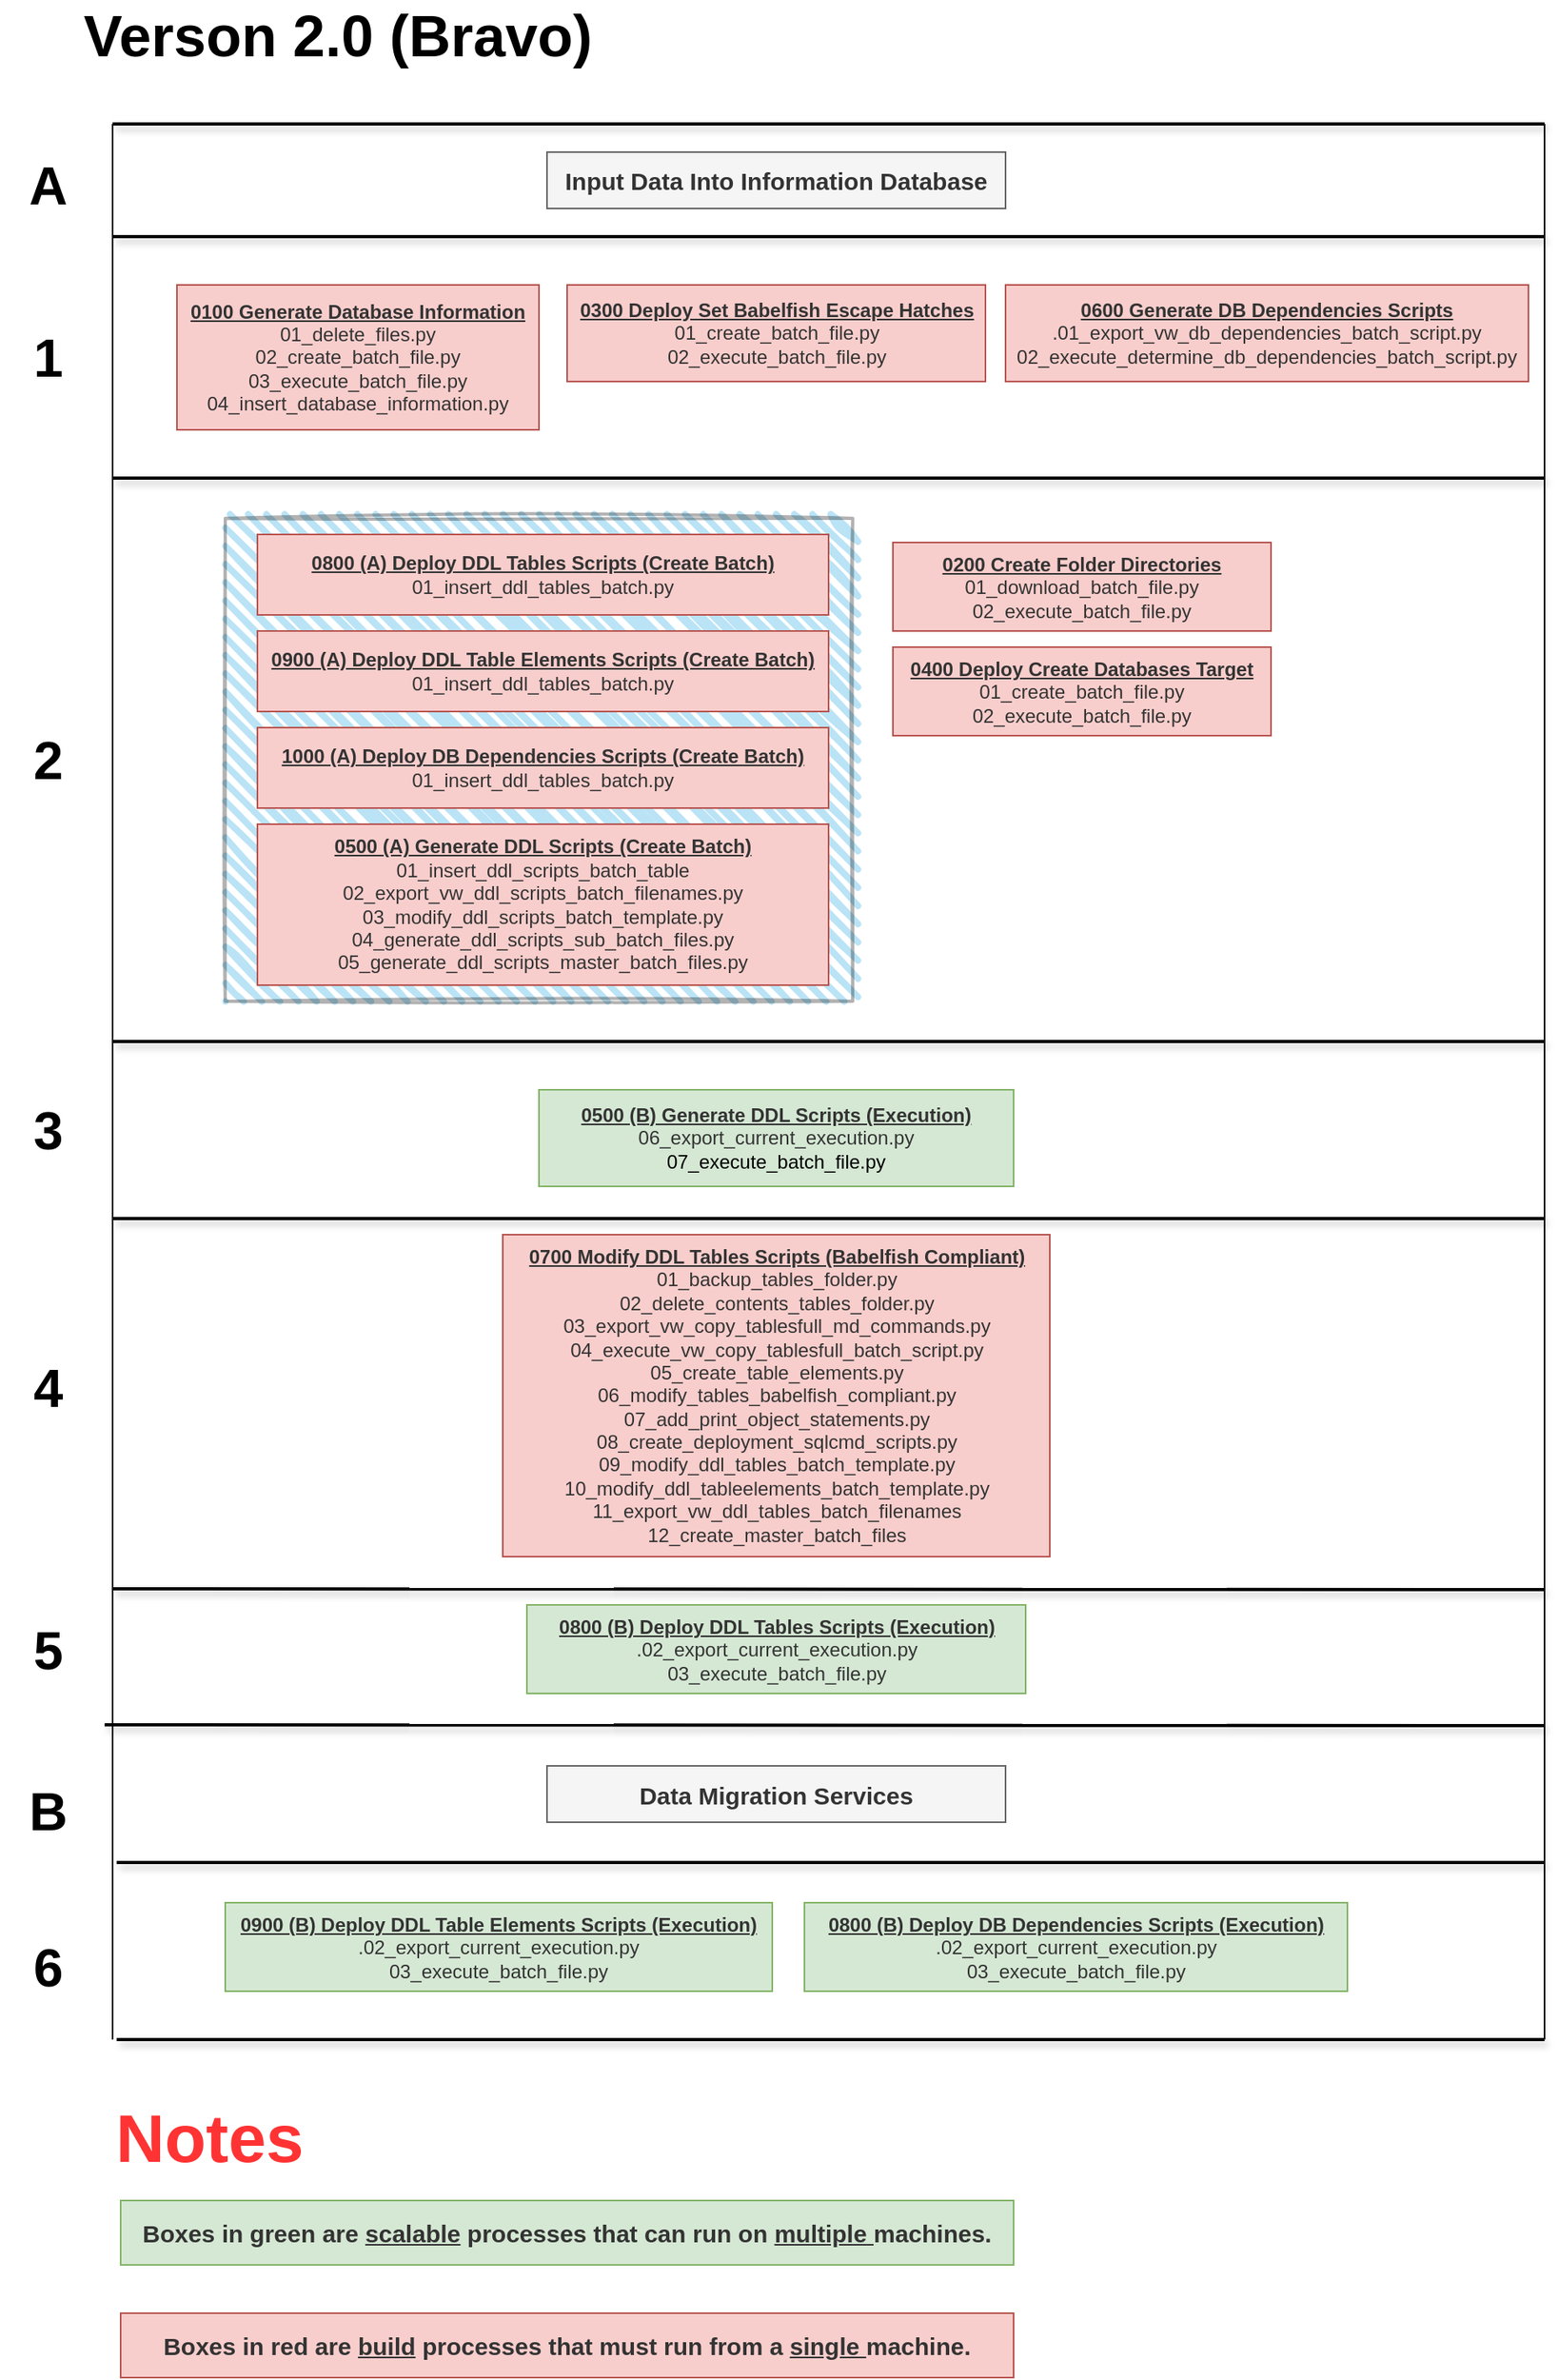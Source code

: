 <mxfile version="24.6.3" type="github">
  <diagram name="Page-1" id="sKITD_88z1vJ94t6zKOO">
    <mxGraphModel dx="1663" dy="1634" grid="1" gridSize="10" guides="1" tooltips="1" connect="1" arrows="1" fold="1" page="1" pageScale="1" pageWidth="850" pageHeight="1100" math="0" shadow="0">
      <root>
        <mxCell id="0" />
        <mxCell id="1" parent="0" />
        <mxCell id="L2tcZBJ_wmMgp3oUzWPe-24" value="" style="rounded=0;whiteSpace=wrap;html=1;strokeWidth=2;fillWeight=4;hachureGap=8;hachureAngle=45;fillColor=#1ba1e2;sketch=1;curveFitting=1;jiggle=2;opacity=30;" vertex="1" parent="1">
          <mxGeometry x="130" y="255" width="390" height="300" as="geometry" />
        </mxCell>
        <mxCell id="syWPXiomNhrmmpA-TFZg-3" value="&lt;span style=&quot;color: rgb(51, 51, 51);&quot;&gt;&lt;b&gt;&lt;u&gt;0100 Generate Database Information&lt;/u&gt;&lt;/b&gt;&lt;/span&gt;&lt;div&gt;&lt;div&gt;&lt;font color=&quot;#333333&quot;&gt;01_delete_files.py&lt;/font&gt;&lt;/div&gt;&lt;div&gt;&lt;font color=&quot;#333333&quot;&gt;02_create_batch_file.py&lt;/font&gt;&lt;/div&gt;&lt;div&gt;&lt;font color=&quot;#333333&quot;&gt;03_execute_batch_file.py&lt;/font&gt;&lt;/div&gt;&lt;div&gt;&lt;font color=&quot;#333333&quot;&gt;04_insert_database_information.py&lt;/font&gt;&lt;/div&gt;&lt;/div&gt;" style="rounded=0;whiteSpace=wrap;html=1;fillColor=#f8cecc;strokeColor=#b85450;" parent="1" vertex="1">
          <mxGeometry x="100" y="110" width="225" height="90" as="geometry" />
        </mxCell>
        <mxCell id="syWPXiomNhrmmpA-TFZg-4" value="&lt;span style=&quot;color: rgb(51, 51, 51);&quot;&gt;&lt;b&gt;&lt;font style=&quot;font-size: 15px;&quot;&gt;Input Data Into Information Database&lt;/font&gt;&lt;/b&gt;&lt;/span&gt;" style="rounded=0;whiteSpace=wrap;html=1;points=[[0,0,0,0,0],[0,0.25,0,0,0],[0,0.5,0,0,0],[0,0.75,0,0,0],[0,1,0,0,0],[0.25,0,0,0,0],[0.25,1,0,0,0],[0.5,0,0,0,0],[0.5,1,0,0,0],[0.75,0,0,0,0],[0.75,1,0,0,0],[1,0,0,0,0],[1,0.25,0,0,0],[1,0.5,0,0,0],[1,0.75,0,0,0],[1,1,0,0,0]];fillColor=#f5f5f5;fontColor=#333333;strokeColor=#666666;" parent="1" vertex="1">
          <mxGeometry x="330" y="27.5" width="285" height="35" as="geometry" />
        </mxCell>
        <mxCell id="syWPXiomNhrmmpA-TFZg-5" value="&lt;span style=&quot;color: rgb(51, 51, 51);&quot;&gt;&lt;b&gt;&lt;u&gt;0500 (A) Generate DDL Scripts (Create Batch)&lt;/u&gt;&lt;/b&gt;&lt;/span&gt;&lt;div&gt;&lt;font color=&quot;#333333&quot;&gt;01_insert_ddl_scripts_batch_table&lt;/font&gt;&lt;br&gt;&lt;/div&gt;&lt;div&gt;&lt;span style=&quot;background-color: initial;&quot;&gt;&lt;font color=&quot;#333333&quot;&gt;02_export_vw_ddl_scripts_batch_filenames&lt;/font&gt;&lt;/span&gt;&lt;font color=&quot;#333333&quot;&gt;.py&lt;br&gt;&lt;/font&gt;&lt;/div&gt;&lt;div&gt;&lt;span style=&quot;background-color: initial;&quot;&gt;&lt;font color=&quot;#333333&quot;&gt;03_modify_ddl_scripts_batch_template&lt;/font&gt;&lt;/span&gt;&lt;font color=&quot;#333333&quot;&gt;.py&lt;br&gt;&lt;/font&gt;&lt;/div&gt;&lt;div&gt;&lt;span style=&quot;background-color: initial;&quot;&gt;&lt;font style=&quot;&quot; color=&quot;#333333&quot;&gt;04_generate_ddl_scripts_sub_batch_files&lt;/font&gt;&lt;/span&gt;&lt;font style=&quot;&quot; color=&quot;#333333&quot;&gt;.py&lt;/font&gt;&lt;/div&gt;&lt;div&gt;&lt;font style=&quot;&quot; color=&quot;#333333&quot;&gt;05_generate_ddl_scripts_master_batch_files.py&lt;/font&gt;&lt;/div&gt;" style="rounded=0;whiteSpace=wrap;html=1;fillColor=#f8cecc;strokeColor=#b85450;" parent="1" vertex="1">
          <mxGeometry x="150" y="445" width="355" height="100" as="geometry" />
        </mxCell>
        <mxCell id="syWPXiomNhrmmpA-TFZg-6" value="&lt;span style=&quot;color: rgb(51, 51, 51);&quot;&gt;&lt;u style=&quot;&quot;&gt;&lt;b&gt;0500 (B) Generate DDL Scripts (Execution)&lt;br&gt;&lt;/b&gt;&lt;/u&gt;&lt;/span&gt;&lt;div&gt;&lt;span style=&quot;background-color: initial;&quot;&gt;&lt;font color=&quot;#333333&quot;&gt;06_export_current_execution&lt;/font&gt;&lt;/span&gt;&lt;font color=&quot;#333333&quot;&gt;.py&lt;br&gt;&lt;/font&gt;07_execute_batch_file.py&lt;/div&gt;" style="rounded=0;whiteSpace=wrap;html=1;fillColor=#d5e8d4;strokeColor=#82b366;" parent="1" vertex="1">
          <mxGeometry x="325" y="610" width="295" height="60" as="geometry" />
        </mxCell>
        <mxCell id="syWPXiomNhrmmpA-TFZg-8" value="&lt;span style=&quot;color: rgb(51, 51, 51);&quot;&gt;&lt;b&gt;&lt;u&gt;0300 Deploy Set Babelfish Escape Hatches&lt;/u&gt;&lt;/b&gt;&lt;/span&gt;&lt;div&gt;&lt;div&gt;&lt;font color=&quot;#333333&quot;&gt;01_create_batch_file.py&lt;/font&gt;&lt;/div&gt;&lt;div&gt;&lt;font color=&quot;#333333&quot;&gt;02_execute_batch_file.py&lt;/font&gt;&lt;/div&gt;&lt;/div&gt;" style="rounded=0;whiteSpace=wrap;html=1;fillColor=#f8cecc;strokeColor=#b85450;" parent="1" vertex="1">
          <mxGeometry x="342.5" y="110" width="260" height="60" as="geometry" />
        </mxCell>
        <mxCell id="syWPXiomNhrmmpA-TFZg-9" value="&lt;span style=&quot;color: rgb(51, 51, 51);&quot;&gt;&lt;b&gt;&lt;u&gt;0700 Modify DDL Tables Scripts (Babelfish Compliant)&lt;/u&gt;&lt;/b&gt;&lt;/span&gt;&lt;div&gt;&lt;div&gt;&lt;font color=&quot;#333333&quot;&gt;01_backup_tables_folder.py&lt;/font&gt;&lt;/div&gt;&lt;div&gt;&lt;font color=&quot;#333333&quot;&gt;02_delete_contents_tables_folder.py&lt;/font&gt;&lt;/div&gt;&lt;div&gt;&lt;font color=&quot;#333333&quot;&gt;03_export_vw_copy_tablesfull_md_commands.py&lt;/font&gt;&lt;/div&gt;&lt;div&gt;&lt;font color=&quot;#333333&quot;&gt;04_execute_vw_copy_tablesfull_batch_script.py&lt;/font&gt;&lt;/div&gt;&lt;div&gt;&lt;font color=&quot;#333333&quot;&gt;05_create_table_elements.py&lt;/font&gt;&lt;/div&gt;&lt;div&gt;&lt;font color=&quot;#333333&quot;&gt;06_modify_tables_babelfish_compliant.py&lt;/font&gt;&lt;/div&gt;&lt;div&gt;&lt;span style=&quot;background-color: initial;&quot;&gt;&lt;font color=&quot;#333333&quot;&gt;07_add_print_object_statements&lt;/font&gt;&lt;/span&gt;&lt;font color=&quot;#333333&quot;&gt;.py&lt;/font&gt;&lt;/div&gt;&lt;div&gt;&lt;span style=&quot;background-color: initial;&quot;&gt;&lt;font color=&quot;#333333&quot;&gt;08_create_deployment_sqlcmd_scripts&lt;/font&gt;&lt;/span&gt;&lt;font color=&quot;#333333&quot;&gt;.py&lt;/font&gt;&lt;/div&gt;&lt;div&gt;&lt;span style=&quot;background-color: initial;&quot;&gt;&lt;font color=&quot;#333333&quot;&gt;09_modify_ddl_tables_batch_template&lt;/font&gt;&lt;/span&gt;&lt;font color=&quot;#333333&quot;&gt;.py&lt;/font&gt;&lt;/div&gt;&lt;div&gt;&lt;span style=&quot;background-color: initial;&quot;&gt;&lt;font color=&quot;#333333&quot;&gt;10_modify_ddl_tableelements_batch_template&lt;/font&gt;&lt;/span&gt;&lt;span style=&quot;color: rgb(51, 51, 51); background-color: initial;&quot;&gt;.py&lt;/span&gt;&lt;/div&gt;&lt;/div&gt;&lt;div&gt;&lt;span style=&quot;background-color: initial;&quot;&gt;&lt;font color=&quot;#333333&quot;&gt;11_export_vw_ddl_tables_batch_filenames&lt;/font&gt;&lt;br&gt;&lt;/span&gt;&lt;/div&gt;&lt;div&gt;&lt;span style=&quot;background-color: initial;&quot;&gt;&lt;font color=&quot;#333333&quot;&gt;12_create_master_batch_files&lt;br&gt;&lt;/font&gt;&lt;/span&gt;&lt;/div&gt;" style="rounded=0;whiteSpace=wrap;html=1;fillColor=#f8cecc;strokeColor=#b85450;" parent="1" vertex="1">
          <mxGeometry x="302.5" y="700" width="340" height="200" as="geometry" />
        </mxCell>
        <mxCell id="syWPXiomNhrmmpA-TFZg-11" value="&lt;span style=&quot;color: rgb(51, 51, 51);&quot;&gt;&lt;b&gt;&lt;u&gt;0800 (A) Deploy DDL Tables Scripts (Create Batch)&lt;/u&gt;&lt;/b&gt;&lt;/span&gt;&lt;div&gt;&lt;font color=&quot;#333333&quot;&gt;01_insert_ddl_tables_batch.py&lt;/font&gt;&lt;br&gt;&lt;/div&gt;" style="rounded=0;whiteSpace=wrap;html=1;fillColor=#f8cecc;strokeColor=#b85450;" parent="1" vertex="1">
          <mxGeometry x="150" y="265" width="355" height="50" as="geometry" />
        </mxCell>
        <mxCell id="syWPXiomNhrmmpA-TFZg-51" value="" style="endArrow=none;html=1;rounded=0;strokeWidth=2;shadow=1;" parent="1" edge="1">
          <mxGeometry width="50" height="50" relative="1" as="geometry">
            <mxPoint x="60" y="80" as="sourcePoint" />
            <mxPoint x="950" y="80" as="targetPoint" />
          </mxGeometry>
        </mxCell>
        <mxCell id="syWPXiomNhrmmpA-TFZg-63" value="&lt;font style=&quot;font-size: 33px;&quot;&gt;&lt;b&gt;A&lt;/b&gt;&lt;/font&gt;" style="text;html=1;align=center;verticalAlign=middle;whiteSpace=wrap;rounded=0;" parent="1" vertex="1">
          <mxGeometry x="-10" y="32.5" width="60" height="30" as="geometry" />
        </mxCell>
        <mxCell id="syWPXiomNhrmmpA-TFZg-64" value="&lt;font style=&quot;font-size: 33px;&quot;&gt;&lt;b&gt;2&lt;/b&gt;&lt;/font&gt;" style="text;html=1;align=center;verticalAlign=middle;whiteSpace=wrap;rounded=0;" parent="1" vertex="1">
          <mxGeometry x="-10" y="390" width="60" height="30" as="geometry" />
        </mxCell>
        <mxCell id="syWPXiomNhrmmpA-TFZg-66" value="&lt;font style=&quot;font-size: 33px;&quot;&gt;&lt;b&gt;1&lt;/b&gt;&lt;/font&gt;" style="text;html=1;align=center;verticalAlign=middle;whiteSpace=wrap;rounded=0;" parent="1" vertex="1">
          <mxGeometry x="-10" y="140" width="60" height="30" as="geometry" />
        </mxCell>
        <mxCell id="syWPXiomNhrmmpA-TFZg-70" value="&lt;font style=&quot;font-size: 33px;&quot;&gt;&lt;b&gt;4&lt;/b&gt;&lt;/font&gt;" style="text;html=1;align=center;verticalAlign=middle;whiteSpace=wrap;rounded=0;" parent="1" vertex="1">
          <mxGeometry x="-10" y="780" width="60" height="30" as="geometry" />
        </mxCell>
        <mxCell id="syWPXiomNhrmmpA-TFZg-72" value="&lt;font style=&quot;font-size: 33px;&quot;&gt;&lt;b&gt;5&lt;/b&gt;&lt;/font&gt;" style="text;html=1;align=center;verticalAlign=middle;whiteSpace=wrap;rounded=0;" parent="1" vertex="1">
          <mxGeometry x="-10" y="942.5" width="60" height="30" as="geometry" />
        </mxCell>
        <mxCell id="syWPXiomNhrmmpA-TFZg-7" value="&lt;span style=&quot;color: rgb(51, 51, 51);&quot;&gt;&lt;b&gt;&lt;u&gt;0400 Deploy Create Databases Target&lt;/u&gt;&lt;/b&gt;&lt;/span&gt;&lt;div&gt;&lt;div&gt;&lt;font color=&quot;#333333&quot;&gt;01_create_batch_file.py&lt;/font&gt;&lt;/div&gt;&lt;div&gt;&lt;font color=&quot;#333333&quot;&gt;02_execute_batch_file.py&lt;/font&gt;&lt;/div&gt;&lt;/div&gt;" style="rounded=0;whiteSpace=wrap;html=1;fillColor=#f8cecc;strokeColor=#b85450;" parent="1" vertex="1">
          <mxGeometry x="545" y="335" width="235" height="55" as="geometry" />
        </mxCell>
        <mxCell id="syWPXiomNhrmmpA-TFZg-89" value="" style="endArrow=none;html=1;rounded=0;" parent="1" edge="1">
          <mxGeometry width="50" height="50" relative="1" as="geometry">
            <mxPoint x="60" y="1200" as="sourcePoint" />
            <mxPoint x="60" y="10" as="targetPoint" />
          </mxGeometry>
        </mxCell>
        <mxCell id="syWPXiomNhrmmpA-TFZg-91" value="" style="endArrow=none;html=1;rounded=0;strokeWidth=2;shadow=1;" parent="1" edge="1">
          <mxGeometry width="50" height="50" relative="1" as="geometry">
            <mxPoint x="60" y="580" as="sourcePoint" />
            <mxPoint x="950" y="580" as="targetPoint" />
          </mxGeometry>
        </mxCell>
        <mxCell id="rylidvbhO6okRbjTieRh-1" value="" style="endArrow=none;html=1;rounded=0;strokeWidth=2;shadow=1;" parent="1" edge="1">
          <mxGeometry width="50" height="50" relative="1" as="geometry">
            <mxPoint x="60" y="10" as="sourcePoint" />
            <mxPoint x="950" y="10" as="targetPoint" />
          </mxGeometry>
        </mxCell>
        <mxCell id="GBqM-zpvMOJnWf_ZMjJe-1" value="&lt;div&gt;&lt;b style=&quot;&quot;&gt;&lt;font style=&quot;font-size: 36px;&quot;&gt;Verson 2.0 (Bravo)&lt;/font&gt;&lt;/b&gt;&lt;/div&gt;" style="text;html=1;align=left;verticalAlign=middle;whiteSpace=wrap;rounded=0;" parent="1" vertex="1">
          <mxGeometry x="40" y="-60" width="530" height="30" as="geometry" />
        </mxCell>
        <mxCell id="GBqM-zpvMOJnWf_ZMjJe-5" value="&lt;font style=&quot;font-size: 33px;&quot;&gt;&lt;b&gt;6&lt;/b&gt;&lt;/font&gt;" style="text;html=1;align=center;verticalAlign=middle;whiteSpace=wrap;rounded=0;" parent="1" vertex="1">
          <mxGeometry x="-10" y="1140" width="60" height="30" as="geometry" />
        </mxCell>
        <mxCell id="GBqM-zpvMOJnWf_ZMjJe-9" value="&lt;div&gt;&lt;font size=&quot;1&quot; color=&quot;#333333&quot;&gt;&lt;b style=&quot;font-size: 15px;&quot;&gt;Boxes in green are &lt;u&gt;scalable&lt;/u&gt; processes that can run on &lt;u&gt;multiple &lt;/u&gt;machines.&lt;/b&gt;&lt;/font&gt;&lt;/div&gt;" style="rounded=0;whiteSpace=wrap;html=1;fillColor=#d5e8d4;strokeColor=#82b366;" parent="1" vertex="1">
          <mxGeometry x="65" y="1300" width="555" height="40" as="geometry" />
        </mxCell>
        <mxCell id="GBqM-zpvMOJnWf_ZMjJe-10" value="&lt;h1 style=&quot;margin-top: 0px;&quot;&gt;&lt;font style=&quot;font-size: 42px;&quot; color=&quot;#ff3333&quot;&gt;Notes&lt;/font&gt;&lt;/h1&gt;" style="text;html=1;whiteSpace=wrap;overflow=hidden;rounded=0;" parent="1" vertex="1">
          <mxGeometry x="60" y="1230" width="120" height="50" as="geometry" />
        </mxCell>
        <mxCell id="GBqM-zpvMOJnWf_ZMjJe-12" value="&lt;div&gt;&lt;font size=&quot;1&quot; color=&quot;#333333&quot;&gt;&lt;b style=&quot;font-size: 15px;&quot;&gt;Boxes in red are &lt;u&gt;build&lt;/u&gt; processes that must run from a &lt;u&gt;single &lt;/u&gt;machine.&lt;/b&gt;&lt;/font&gt;&lt;/div&gt;" style="rounded=0;whiteSpace=wrap;html=1;fillColor=#f8cecc;strokeColor=#b85450;" parent="1" vertex="1">
          <mxGeometry x="65" y="1370" width="555" height="40" as="geometry" />
        </mxCell>
        <mxCell id="L2tcZBJ_wmMgp3oUzWPe-3" value="&lt;span style=&quot;color: rgb(51, 51, 51);&quot;&gt;&lt;b&gt;&lt;u&gt;0200 Create Folder Directories&lt;/u&gt;&lt;/b&gt;&lt;/span&gt;&lt;div&gt;&lt;div&gt;&lt;font color=&quot;#333333&quot;&gt;01_download_batch_file.py&lt;/font&gt;&lt;/div&gt;&lt;div&gt;&lt;font color=&quot;#333333&quot;&gt;02_execute_batch_file.py&lt;/font&gt;&lt;/div&gt;&lt;/div&gt;" style="rounded=0;whiteSpace=wrap;html=1;fillColor=#f8cecc;strokeColor=#b85450;" vertex="1" parent="1">
          <mxGeometry x="545" y="270" width="235" height="55" as="geometry" />
        </mxCell>
        <mxCell id="L2tcZBJ_wmMgp3oUzWPe-13" value="&lt;span style=&quot;color: rgb(51, 51, 51);&quot;&gt;&lt;b&gt;&lt;u&gt;0800 (B) Deploy DDL Tables Scripts (Execution)&lt;/u&gt;&lt;/b&gt;&lt;/span&gt;&lt;div&gt;&lt;font color=&quot;#333333&quot;&gt;.&lt;span style=&quot;background-color: initial;&quot;&gt;02_export_current_execution.py&lt;/span&gt;&lt;br&gt;&lt;/font&gt;&lt;/div&gt;&lt;div&gt;&lt;font color=&quot;#333333&quot;&gt;03_execute_batch_file.py&lt;/font&gt;&lt;/div&gt;" style="rounded=0;whiteSpace=wrap;html=1;fillColor=#d5e8d4;strokeColor=#82b366;" vertex="1" parent="1">
          <mxGeometry x="317.5" y="930" width="310" height="55" as="geometry" />
        </mxCell>
        <mxCell id="L2tcZBJ_wmMgp3oUzWPe-16" value="&lt;span style=&quot;color: rgb(51, 51, 51);&quot;&gt;&lt;b&gt;&lt;u&gt;0900 (A) Deploy DDL Table Elements Scripts (Create Batch)&lt;/u&gt;&lt;/b&gt;&lt;/span&gt;&lt;div&gt;&lt;font color=&quot;#333333&quot;&gt;01_insert_ddl_tables_batch.py&lt;/font&gt;&lt;br&gt;&lt;/div&gt;" style="rounded=0;whiteSpace=wrap;html=1;fillColor=#f8cecc;strokeColor=#b85450;" vertex="1" parent="1">
          <mxGeometry x="150" y="325" width="355" height="50" as="geometry" />
        </mxCell>
        <mxCell id="L2tcZBJ_wmMgp3oUzWPe-17" value="&lt;span style=&quot;color: rgb(51, 51, 51);&quot;&gt;&lt;b&gt;&lt;u&gt;1000 (A) Deploy DB Dependencies Scripts (Create Batch)&lt;/u&gt;&lt;/b&gt;&lt;/span&gt;&lt;div&gt;&lt;font color=&quot;#333333&quot;&gt;01_insert_ddl_tables_batch.py&lt;/font&gt;&lt;br&gt;&lt;/div&gt;" style="rounded=0;whiteSpace=wrap;html=1;fillColor=#f8cecc;strokeColor=#b85450;" vertex="1" parent="1">
          <mxGeometry x="150" y="385" width="355" height="50" as="geometry" />
        </mxCell>
        <mxCell id="L2tcZBJ_wmMgp3oUzWPe-26" value="&lt;span style=&quot;color: rgb(51, 51, 51);&quot;&gt;&lt;b&gt;&lt;u&gt;0900 (B) Deploy DDL Table Elements Scripts (Execution)&lt;/u&gt;&lt;/b&gt;&lt;/span&gt;&lt;div&gt;&lt;font color=&quot;#333333&quot;&gt;.&lt;span style=&quot;background-color: initial;&quot;&gt;02_export_current_execution.py&lt;/span&gt;&lt;br&gt;&lt;/font&gt;&lt;/div&gt;&lt;div&gt;&lt;font color=&quot;#333333&quot;&gt;03_execute_batch_file.py&lt;/font&gt;&lt;/div&gt;" style="rounded=0;whiteSpace=wrap;html=1;fillColor=#d5e8d4;strokeColor=#82b366;" vertex="1" parent="1">
          <mxGeometry x="130" y="1115" width="340" height="55" as="geometry" />
        </mxCell>
        <mxCell id="L2tcZBJ_wmMgp3oUzWPe-27" value="&lt;span style=&quot;color: rgb(51, 51, 51);&quot;&gt;&lt;b&gt;&lt;u&gt;0800 (B) Deploy DB Dependencies Scripts (Execution)&lt;/u&gt;&lt;/b&gt;&lt;/span&gt;&lt;div&gt;&lt;font color=&quot;#333333&quot;&gt;.&lt;span style=&quot;background-color: initial;&quot;&gt;02_export_current_execution.py&lt;/span&gt;&lt;br&gt;&lt;/font&gt;&lt;/div&gt;&lt;div&gt;&lt;font color=&quot;#333333&quot;&gt;03_execute_batch_file.py&lt;/font&gt;&lt;/div&gt;" style="rounded=0;whiteSpace=wrap;html=1;fillColor=#d5e8d4;strokeColor=#82b366;" vertex="1" parent="1">
          <mxGeometry x="490" y="1115" width="337.5" height="55" as="geometry" />
        </mxCell>
        <mxCell id="syWPXiomNhrmmpA-TFZg-15" value="&lt;span style=&quot;color: rgb(51, 51, 51);&quot;&gt;&lt;b&gt;&lt;u&gt;0600 Generate DB Dependencies Scripts&lt;/u&gt;&lt;/b&gt;&lt;/span&gt;&lt;div&gt;&lt;font color=&quot;#333333&quot;&gt;.&lt;span style=&quot;background-color: initial;&quot;&gt;01_export_vw_db_dependencies_batch_script.py&lt;/span&gt;&lt;br&gt;&lt;/font&gt;&lt;/div&gt;&lt;div&gt;&lt;font color=&quot;#333333&quot;&gt;02_execute_determine_db_dependencies_batch_script.py&lt;/font&gt;&lt;/div&gt;" style="rounded=0;whiteSpace=wrap;html=1;fillColor=#f8cecc;strokeColor=#b85450;" parent="1" vertex="1">
          <mxGeometry x="615" y="110" width="325" height="60" as="geometry" />
        </mxCell>
        <mxCell id="L2tcZBJ_wmMgp3oUzWPe-49" value="" style="endArrow=none;html=1;rounded=0;strokeWidth=2;shadow=1;" edge="1" parent="1">
          <mxGeometry width="50" height="50" relative="1" as="geometry">
            <mxPoint x="60" y="230" as="sourcePoint" />
            <mxPoint x="950" y="230" as="targetPoint" />
          </mxGeometry>
        </mxCell>
        <mxCell id="L2tcZBJ_wmMgp3oUzWPe-50" value="" style="endArrow=none;html=1;rounded=0;strokeWidth=2;shadow=1;" edge="1" parent="1">
          <mxGeometry width="50" height="50" relative="1" as="geometry">
            <mxPoint x="60" y="690" as="sourcePoint" />
            <mxPoint x="950" y="690" as="targetPoint" />
          </mxGeometry>
        </mxCell>
        <mxCell id="L2tcZBJ_wmMgp3oUzWPe-51" value="" style="endArrow=none;html=1;rounded=0;strokeWidth=2;shadow=1;" edge="1" parent="1">
          <mxGeometry width="50" height="50" relative="1" as="geometry">
            <mxPoint x="60" y="920" as="sourcePoint" />
            <mxPoint x="950" y="920.5" as="targetPoint" />
          </mxGeometry>
        </mxCell>
        <mxCell id="L2tcZBJ_wmMgp3oUzWPe-52" value="&lt;font style=&quot;font-size: 33px;&quot;&gt;&lt;b&gt;3&lt;/b&gt;&lt;/font&gt;" style="text;html=1;align=center;verticalAlign=middle;whiteSpace=wrap;rounded=0;" vertex="1" parent="1">
          <mxGeometry x="-10" y="620" width="60" height="30" as="geometry" />
        </mxCell>
        <mxCell id="L2tcZBJ_wmMgp3oUzWPe-53" value="" style="endArrow=none;html=1;rounded=0;strokeWidth=2;shadow=1;" edge="1" parent="1">
          <mxGeometry width="50" height="50" relative="1" as="geometry">
            <mxPoint x="55" y="1004.5" as="sourcePoint" />
            <mxPoint x="950" y="1005" as="targetPoint" />
          </mxGeometry>
        </mxCell>
        <mxCell id="L2tcZBJ_wmMgp3oUzWPe-54" value="&lt;b style=&quot;&quot;&gt;&lt;font style=&quot;font-size: 15px;&quot;&gt;Data Migration Services&lt;/font&gt;&lt;/b&gt;" style="rounded=0;whiteSpace=wrap;html=1;points=[[0,0,0,0,0],[0,0.25,0,0,0],[0,0.5,0,0,0],[0,0.75,0,0,0],[0,1,0,0,0],[0.25,0,0,0,0],[0.25,1,0,0,0],[0.5,0,0,0,0],[0.5,1,0,0,0],[0.75,0,0,0,0],[0.75,1,0,0,0],[1,0,0,0,0],[1,0.25,0,0,0],[1,0.5,0,0,0],[1,0.75,0,0,0],[1,1,0,0,0]];fillColor=#f5f5f5;fontColor=#333333;strokeColor=#666666;" vertex="1" parent="1">
          <mxGeometry x="330" y="1030" width="285" height="35" as="geometry" />
        </mxCell>
        <mxCell id="L2tcZBJ_wmMgp3oUzWPe-55" value="" style="endArrow=none;html=1;rounded=0;strokeWidth=2;shadow=1;" edge="1" parent="1">
          <mxGeometry width="50" height="50" relative="1" as="geometry">
            <mxPoint x="62.5" y="1090" as="sourcePoint" />
            <mxPoint x="950" y="1090" as="targetPoint" />
          </mxGeometry>
        </mxCell>
        <mxCell id="L2tcZBJ_wmMgp3oUzWPe-56" value="" style="endArrow=none;html=1;rounded=0;strokeWidth=2;shadow=1;" edge="1" parent="1">
          <mxGeometry width="50" height="50" relative="1" as="geometry">
            <mxPoint x="62.5" y="1200" as="sourcePoint" />
            <mxPoint x="950" y="1200" as="targetPoint" />
          </mxGeometry>
        </mxCell>
        <mxCell id="L2tcZBJ_wmMgp3oUzWPe-57" value="&lt;font style=&quot;font-size: 33px;&quot;&gt;&lt;b&gt;B&lt;/b&gt;&lt;/font&gt;" style="text;html=1;align=center;verticalAlign=middle;whiteSpace=wrap;rounded=0;" vertex="1" parent="1">
          <mxGeometry x="-10" y="1042.5" width="60" height="30" as="geometry" />
        </mxCell>
        <mxCell id="L2tcZBJ_wmMgp3oUzWPe-58" value="" style="endArrow=none;html=1;rounded=0;" edge="1" parent="1">
          <mxGeometry width="50" height="50" relative="1" as="geometry">
            <mxPoint x="950" y="1200" as="sourcePoint" />
            <mxPoint x="950" y="10" as="targetPoint" />
          </mxGeometry>
        </mxCell>
      </root>
    </mxGraphModel>
  </diagram>
</mxfile>
